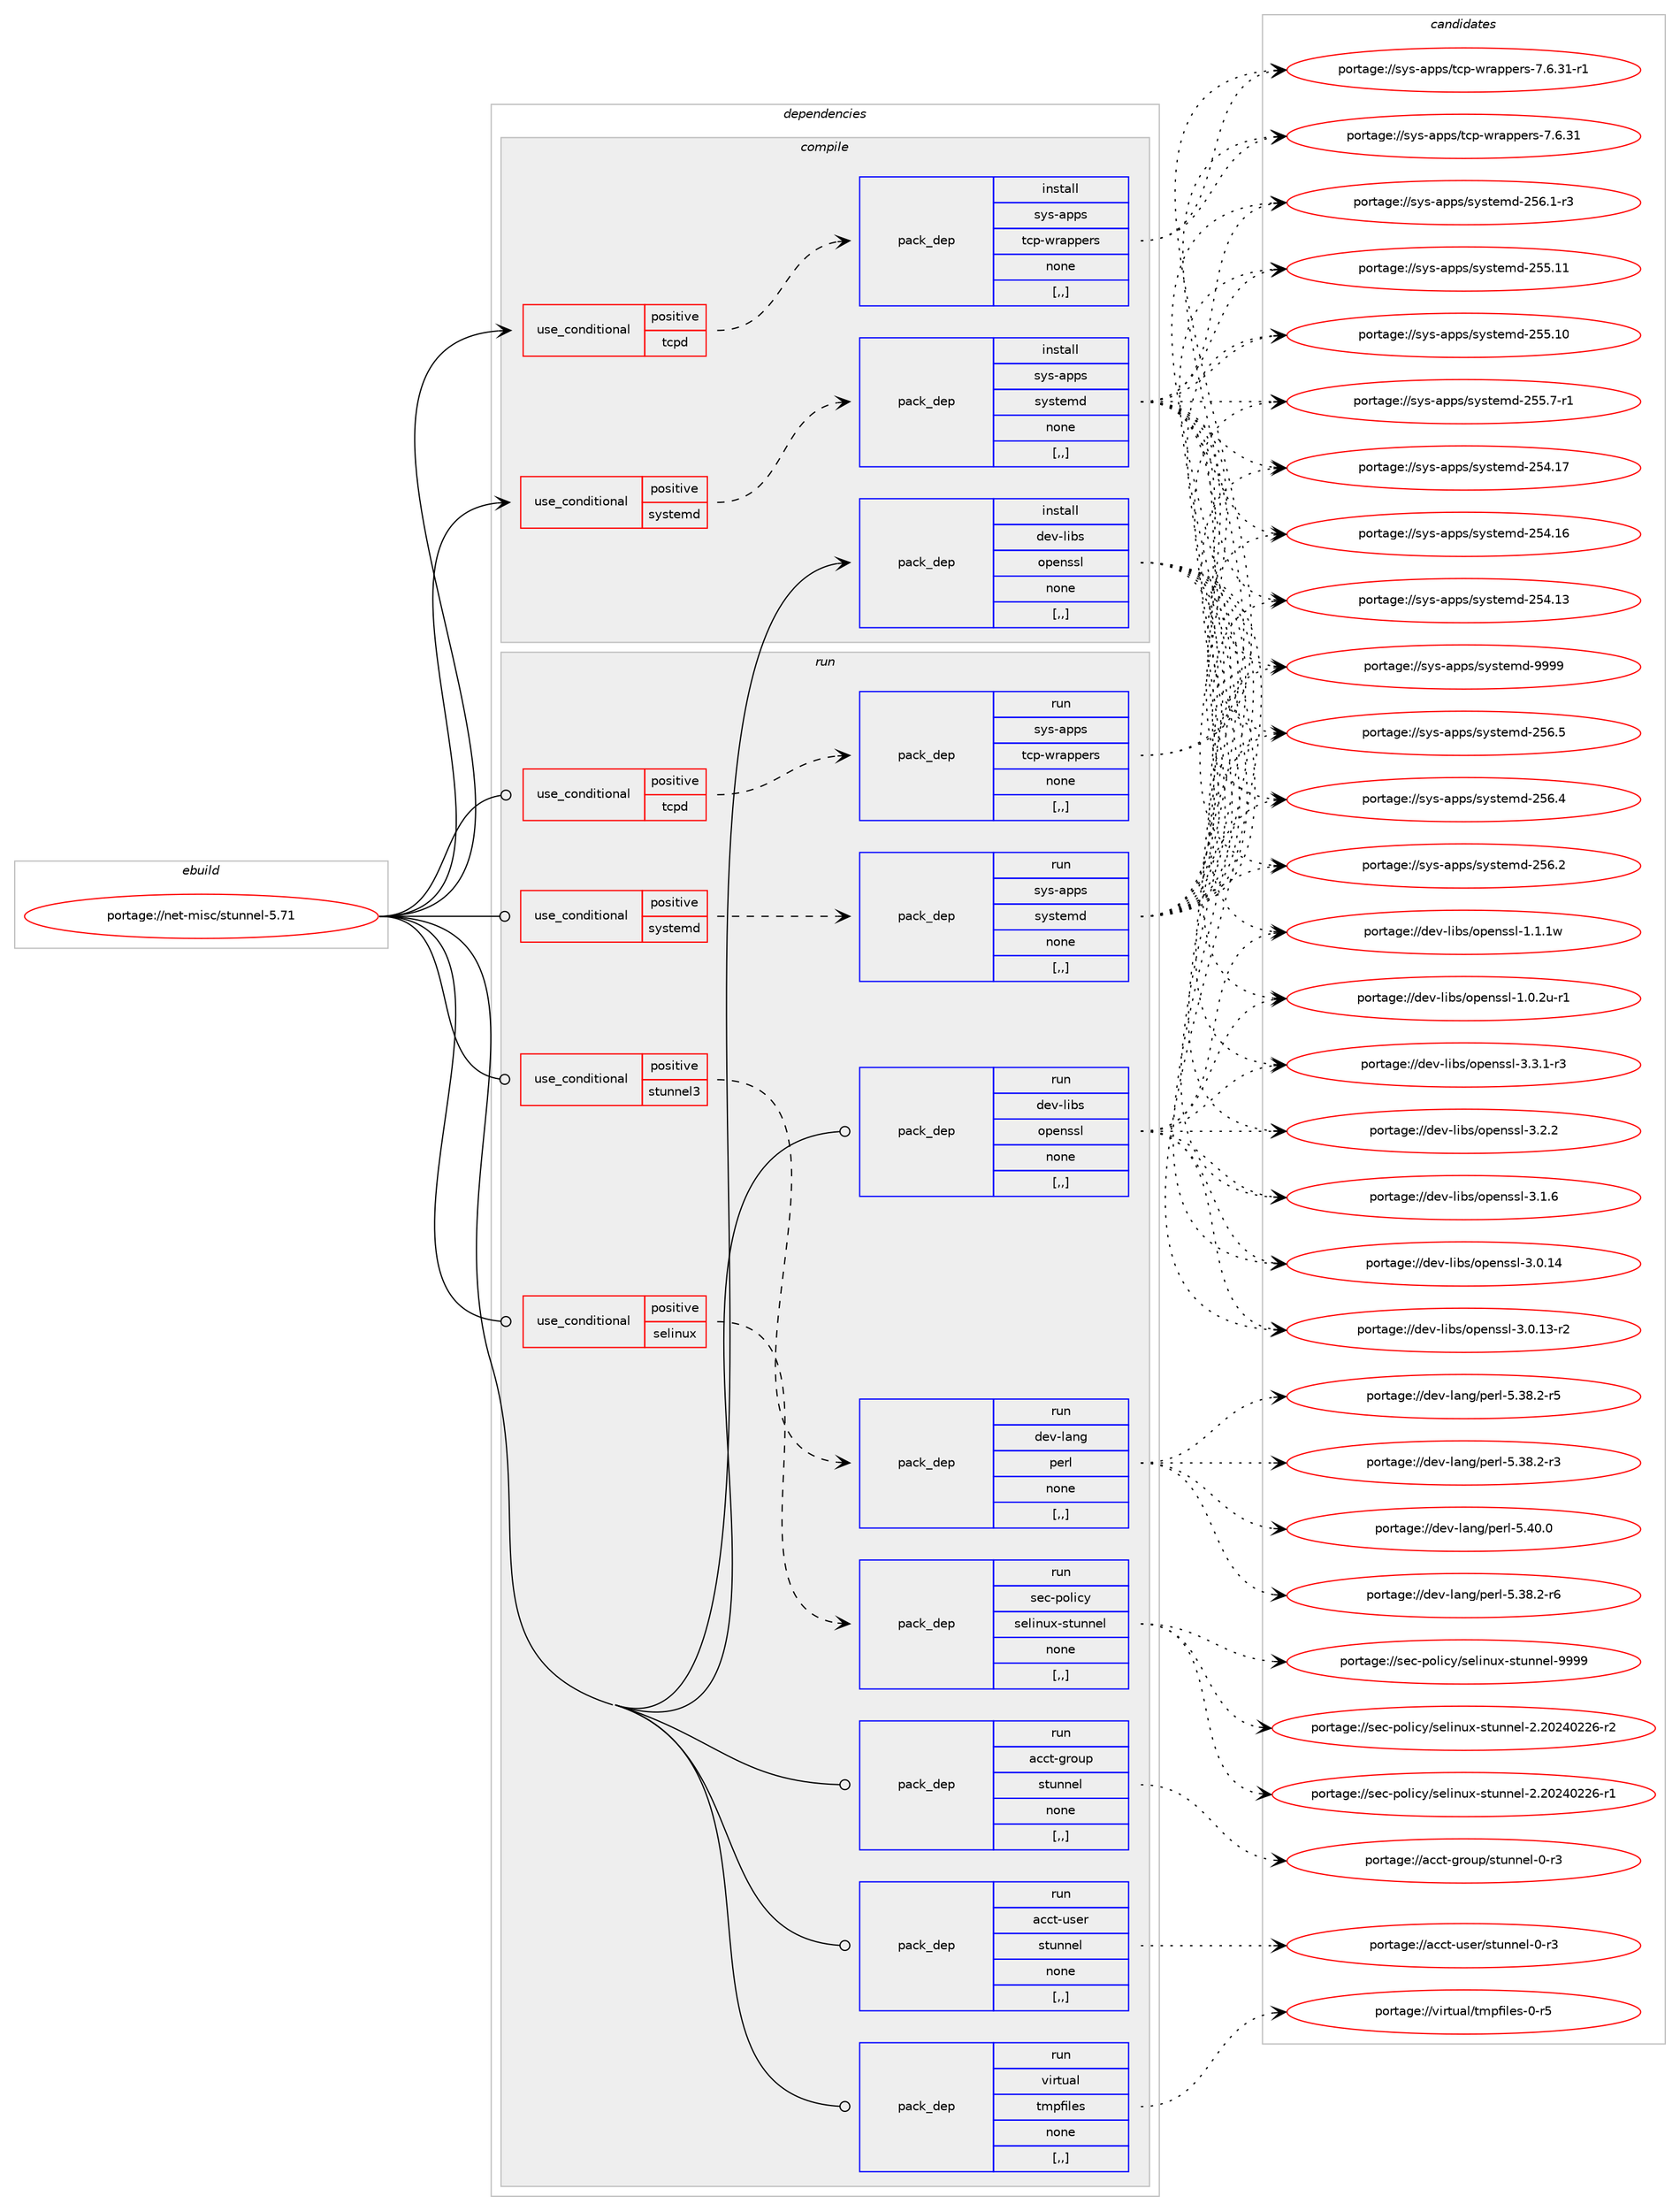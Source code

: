 digraph prolog {

# *************
# Graph options
# *************

newrank=true;
concentrate=true;
compound=true;
graph [rankdir=LR,fontname=Helvetica,fontsize=10,ranksep=1.5];#, ranksep=2.5, nodesep=0.2];
edge  [arrowhead=vee];
node  [fontname=Helvetica,fontsize=10];

# **********
# The ebuild
# **********

subgraph cluster_leftcol {
color=gray;
label=<<i>ebuild</i>>;
id [label="portage://net-misc/stunnel-5.71", color=red, width=4, href="../net-misc/stunnel-5.71.svg"];
}

# ****************
# The dependencies
# ****************

subgraph cluster_midcol {
color=gray;
label=<<i>dependencies</i>>;
subgraph cluster_compile {
fillcolor="#eeeeee";
style=filled;
label=<<i>compile</i>>;
subgraph cond4531 {
dependency11774 [label=<<TABLE BORDER="0" CELLBORDER="1" CELLSPACING="0" CELLPADDING="4"><TR><TD ROWSPAN="3" CELLPADDING="10">use_conditional</TD></TR><TR><TD>positive</TD></TR><TR><TD>systemd</TD></TR></TABLE>>, shape=none, color=red];
subgraph pack7204 {
dependency11775 [label=<<TABLE BORDER="0" CELLBORDER="1" CELLSPACING="0" CELLPADDING="4" WIDTH="220"><TR><TD ROWSPAN="6" CELLPADDING="30">pack_dep</TD></TR><TR><TD WIDTH="110">install</TD></TR><TR><TD>sys-apps</TD></TR><TR><TD>systemd</TD></TR><TR><TD>none</TD></TR><TR><TD>[,,]</TD></TR></TABLE>>, shape=none, color=blue];
}
dependency11774:e -> dependency11775:w [weight=20,style="dashed",arrowhead="vee"];
}
id:e -> dependency11774:w [weight=20,style="solid",arrowhead="vee"];
subgraph cond4532 {
dependency11776 [label=<<TABLE BORDER="0" CELLBORDER="1" CELLSPACING="0" CELLPADDING="4"><TR><TD ROWSPAN="3" CELLPADDING="10">use_conditional</TD></TR><TR><TD>positive</TD></TR><TR><TD>tcpd</TD></TR></TABLE>>, shape=none, color=red];
subgraph pack7205 {
dependency11777 [label=<<TABLE BORDER="0" CELLBORDER="1" CELLSPACING="0" CELLPADDING="4" WIDTH="220"><TR><TD ROWSPAN="6" CELLPADDING="30">pack_dep</TD></TR><TR><TD WIDTH="110">install</TD></TR><TR><TD>sys-apps</TD></TR><TR><TD>tcp-wrappers</TD></TR><TR><TD>none</TD></TR><TR><TD>[,,]</TD></TR></TABLE>>, shape=none, color=blue];
}
dependency11776:e -> dependency11777:w [weight=20,style="dashed",arrowhead="vee"];
}
id:e -> dependency11776:w [weight=20,style="solid",arrowhead="vee"];
subgraph pack7206 {
dependency11778 [label=<<TABLE BORDER="0" CELLBORDER="1" CELLSPACING="0" CELLPADDING="4" WIDTH="220"><TR><TD ROWSPAN="6" CELLPADDING="30">pack_dep</TD></TR><TR><TD WIDTH="110">install</TD></TR><TR><TD>dev-libs</TD></TR><TR><TD>openssl</TD></TR><TR><TD>none</TD></TR><TR><TD>[,,]</TD></TR></TABLE>>, shape=none, color=blue];
}
id:e -> dependency11778:w [weight=20,style="solid",arrowhead="vee"];
}
subgraph cluster_compileandrun {
fillcolor="#eeeeee";
style=filled;
label=<<i>compile and run</i>>;
}
subgraph cluster_run {
fillcolor="#eeeeee";
style=filled;
label=<<i>run</i>>;
subgraph cond4533 {
dependency11779 [label=<<TABLE BORDER="0" CELLBORDER="1" CELLSPACING="0" CELLPADDING="4"><TR><TD ROWSPAN="3" CELLPADDING="10">use_conditional</TD></TR><TR><TD>positive</TD></TR><TR><TD>selinux</TD></TR></TABLE>>, shape=none, color=red];
subgraph pack7207 {
dependency11780 [label=<<TABLE BORDER="0" CELLBORDER="1" CELLSPACING="0" CELLPADDING="4" WIDTH="220"><TR><TD ROWSPAN="6" CELLPADDING="30">pack_dep</TD></TR><TR><TD WIDTH="110">run</TD></TR><TR><TD>sec-policy</TD></TR><TR><TD>selinux-stunnel</TD></TR><TR><TD>none</TD></TR><TR><TD>[,,]</TD></TR></TABLE>>, shape=none, color=blue];
}
dependency11779:e -> dependency11780:w [weight=20,style="dashed",arrowhead="vee"];
}
id:e -> dependency11779:w [weight=20,style="solid",arrowhead="odot"];
subgraph cond4534 {
dependency11781 [label=<<TABLE BORDER="0" CELLBORDER="1" CELLSPACING="0" CELLPADDING="4"><TR><TD ROWSPAN="3" CELLPADDING="10">use_conditional</TD></TR><TR><TD>positive</TD></TR><TR><TD>stunnel3</TD></TR></TABLE>>, shape=none, color=red];
subgraph pack7208 {
dependency11782 [label=<<TABLE BORDER="0" CELLBORDER="1" CELLSPACING="0" CELLPADDING="4" WIDTH="220"><TR><TD ROWSPAN="6" CELLPADDING="30">pack_dep</TD></TR><TR><TD WIDTH="110">run</TD></TR><TR><TD>dev-lang</TD></TR><TR><TD>perl</TD></TR><TR><TD>none</TD></TR><TR><TD>[,,]</TD></TR></TABLE>>, shape=none, color=blue];
}
dependency11781:e -> dependency11782:w [weight=20,style="dashed",arrowhead="vee"];
}
id:e -> dependency11781:w [weight=20,style="solid",arrowhead="odot"];
subgraph cond4535 {
dependency11783 [label=<<TABLE BORDER="0" CELLBORDER="1" CELLSPACING="0" CELLPADDING="4"><TR><TD ROWSPAN="3" CELLPADDING="10">use_conditional</TD></TR><TR><TD>positive</TD></TR><TR><TD>systemd</TD></TR></TABLE>>, shape=none, color=red];
subgraph pack7209 {
dependency11784 [label=<<TABLE BORDER="0" CELLBORDER="1" CELLSPACING="0" CELLPADDING="4" WIDTH="220"><TR><TD ROWSPAN="6" CELLPADDING="30">pack_dep</TD></TR><TR><TD WIDTH="110">run</TD></TR><TR><TD>sys-apps</TD></TR><TR><TD>systemd</TD></TR><TR><TD>none</TD></TR><TR><TD>[,,]</TD></TR></TABLE>>, shape=none, color=blue];
}
dependency11783:e -> dependency11784:w [weight=20,style="dashed",arrowhead="vee"];
}
id:e -> dependency11783:w [weight=20,style="solid",arrowhead="odot"];
subgraph cond4536 {
dependency11785 [label=<<TABLE BORDER="0" CELLBORDER="1" CELLSPACING="0" CELLPADDING="4"><TR><TD ROWSPAN="3" CELLPADDING="10">use_conditional</TD></TR><TR><TD>positive</TD></TR><TR><TD>tcpd</TD></TR></TABLE>>, shape=none, color=red];
subgraph pack7210 {
dependency11786 [label=<<TABLE BORDER="0" CELLBORDER="1" CELLSPACING="0" CELLPADDING="4" WIDTH="220"><TR><TD ROWSPAN="6" CELLPADDING="30">pack_dep</TD></TR><TR><TD WIDTH="110">run</TD></TR><TR><TD>sys-apps</TD></TR><TR><TD>tcp-wrappers</TD></TR><TR><TD>none</TD></TR><TR><TD>[,,]</TD></TR></TABLE>>, shape=none, color=blue];
}
dependency11785:e -> dependency11786:w [weight=20,style="dashed",arrowhead="vee"];
}
id:e -> dependency11785:w [weight=20,style="solid",arrowhead="odot"];
subgraph pack7211 {
dependency11787 [label=<<TABLE BORDER="0" CELLBORDER="1" CELLSPACING="0" CELLPADDING="4" WIDTH="220"><TR><TD ROWSPAN="6" CELLPADDING="30">pack_dep</TD></TR><TR><TD WIDTH="110">run</TD></TR><TR><TD>acct-group</TD></TR><TR><TD>stunnel</TD></TR><TR><TD>none</TD></TR><TR><TD>[,,]</TD></TR></TABLE>>, shape=none, color=blue];
}
id:e -> dependency11787:w [weight=20,style="solid",arrowhead="odot"];
subgraph pack7212 {
dependency11788 [label=<<TABLE BORDER="0" CELLBORDER="1" CELLSPACING="0" CELLPADDING="4" WIDTH="220"><TR><TD ROWSPAN="6" CELLPADDING="30">pack_dep</TD></TR><TR><TD WIDTH="110">run</TD></TR><TR><TD>acct-user</TD></TR><TR><TD>stunnel</TD></TR><TR><TD>none</TD></TR><TR><TD>[,,]</TD></TR></TABLE>>, shape=none, color=blue];
}
id:e -> dependency11788:w [weight=20,style="solid",arrowhead="odot"];
subgraph pack7213 {
dependency11789 [label=<<TABLE BORDER="0" CELLBORDER="1" CELLSPACING="0" CELLPADDING="4" WIDTH="220"><TR><TD ROWSPAN="6" CELLPADDING="30">pack_dep</TD></TR><TR><TD WIDTH="110">run</TD></TR><TR><TD>dev-libs</TD></TR><TR><TD>openssl</TD></TR><TR><TD>none</TD></TR><TR><TD>[,,]</TD></TR></TABLE>>, shape=none, color=blue];
}
id:e -> dependency11789:w [weight=20,style="solid",arrowhead="odot"];
subgraph pack7214 {
dependency11790 [label=<<TABLE BORDER="0" CELLBORDER="1" CELLSPACING="0" CELLPADDING="4" WIDTH="220"><TR><TD ROWSPAN="6" CELLPADDING="30">pack_dep</TD></TR><TR><TD WIDTH="110">run</TD></TR><TR><TD>virtual</TD></TR><TR><TD>tmpfiles</TD></TR><TR><TD>none</TD></TR><TR><TD>[,,]</TD></TR></TABLE>>, shape=none, color=blue];
}
id:e -> dependency11790:w [weight=20,style="solid",arrowhead="odot"];
}
}

# **************
# The candidates
# **************

subgraph cluster_choices {
rank=same;
color=gray;
label=<<i>candidates</i>>;

subgraph choice7204 {
color=black;
nodesep=1;
choice1151211154597112112115471151211151161011091004557575757 [label="portage://sys-apps/systemd-9999", color=red, width=4,href="../sys-apps/systemd-9999.svg"];
choice115121115459711211211547115121115116101109100455053544653 [label="portage://sys-apps/systemd-256.5", color=red, width=4,href="../sys-apps/systemd-256.5.svg"];
choice115121115459711211211547115121115116101109100455053544652 [label="portage://sys-apps/systemd-256.4", color=red, width=4,href="../sys-apps/systemd-256.4.svg"];
choice115121115459711211211547115121115116101109100455053544650 [label="portage://sys-apps/systemd-256.2", color=red, width=4,href="../sys-apps/systemd-256.2.svg"];
choice1151211154597112112115471151211151161011091004550535446494511451 [label="portage://sys-apps/systemd-256.1-r3", color=red, width=4,href="../sys-apps/systemd-256.1-r3.svg"];
choice11512111545971121121154711512111511610110910045505353464949 [label="portage://sys-apps/systemd-255.11", color=red, width=4,href="../sys-apps/systemd-255.11.svg"];
choice11512111545971121121154711512111511610110910045505353464948 [label="portage://sys-apps/systemd-255.10", color=red, width=4,href="../sys-apps/systemd-255.10.svg"];
choice1151211154597112112115471151211151161011091004550535346554511449 [label="portage://sys-apps/systemd-255.7-r1", color=red, width=4,href="../sys-apps/systemd-255.7-r1.svg"];
choice11512111545971121121154711512111511610110910045505352464955 [label="portage://sys-apps/systemd-254.17", color=red, width=4,href="../sys-apps/systemd-254.17.svg"];
choice11512111545971121121154711512111511610110910045505352464954 [label="portage://sys-apps/systemd-254.16", color=red, width=4,href="../sys-apps/systemd-254.16.svg"];
choice11512111545971121121154711512111511610110910045505352464951 [label="portage://sys-apps/systemd-254.13", color=red, width=4,href="../sys-apps/systemd-254.13.svg"];
dependency11775:e -> choice1151211154597112112115471151211151161011091004557575757:w [style=dotted,weight="100"];
dependency11775:e -> choice115121115459711211211547115121115116101109100455053544653:w [style=dotted,weight="100"];
dependency11775:e -> choice115121115459711211211547115121115116101109100455053544652:w [style=dotted,weight="100"];
dependency11775:e -> choice115121115459711211211547115121115116101109100455053544650:w [style=dotted,weight="100"];
dependency11775:e -> choice1151211154597112112115471151211151161011091004550535446494511451:w [style=dotted,weight="100"];
dependency11775:e -> choice11512111545971121121154711512111511610110910045505353464949:w [style=dotted,weight="100"];
dependency11775:e -> choice11512111545971121121154711512111511610110910045505353464948:w [style=dotted,weight="100"];
dependency11775:e -> choice1151211154597112112115471151211151161011091004550535346554511449:w [style=dotted,weight="100"];
dependency11775:e -> choice11512111545971121121154711512111511610110910045505352464955:w [style=dotted,weight="100"];
dependency11775:e -> choice11512111545971121121154711512111511610110910045505352464954:w [style=dotted,weight="100"];
dependency11775:e -> choice11512111545971121121154711512111511610110910045505352464951:w [style=dotted,weight="100"];
}
subgraph choice7205 {
color=black;
nodesep=1;
choice115121115459711211211547116991124511911497112112101114115455546544651494511449 [label="portage://sys-apps/tcp-wrappers-7.6.31-r1", color=red, width=4,href="../sys-apps/tcp-wrappers-7.6.31-r1.svg"];
choice11512111545971121121154711699112451191149711211210111411545554654465149 [label="portage://sys-apps/tcp-wrappers-7.6.31", color=red, width=4,href="../sys-apps/tcp-wrappers-7.6.31.svg"];
dependency11777:e -> choice115121115459711211211547116991124511911497112112101114115455546544651494511449:w [style=dotted,weight="100"];
dependency11777:e -> choice11512111545971121121154711699112451191149711211210111411545554654465149:w [style=dotted,weight="100"];
}
subgraph choice7206 {
color=black;
nodesep=1;
choice1001011184510810598115471111121011101151151084551465146494511451 [label="portage://dev-libs/openssl-3.3.1-r3", color=red, width=4,href="../dev-libs/openssl-3.3.1-r3.svg"];
choice100101118451081059811547111112101110115115108455146504650 [label="portage://dev-libs/openssl-3.2.2", color=red, width=4,href="../dev-libs/openssl-3.2.2.svg"];
choice100101118451081059811547111112101110115115108455146494654 [label="portage://dev-libs/openssl-3.1.6", color=red, width=4,href="../dev-libs/openssl-3.1.6.svg"];
choice10010111845108105981154711111210111011511510845514648464952 [label="portage://dev-libs/openssl-3.0.14", color=red, width=4,href="../dev-libs/openssl-3.0.14.svg"];
choice100101118451081059811547111112101110115115108455146484649514511450 [label="portage://dev-libs/openssl-3.0.13-r2", color=red, width=4,href="../dev-libs/openssl-3.0.13-r2.svg"];
choice100101118451081059811547111112101110115115108454946494649119 [label="portage://dev-libs/openssl-1.1.1w", color=red, width=4,href="../dev-libs/openssl-1.1.1w.svg"];
choice1001011184510810598115471111121011101151151084549464846501174511449 [label="portage://dev-libs/openssl-1.0.2u-r1", color=red, width=4,href="../dev-libs/openssl-1.0.2u-r1.svg"];
dependency11778:e -> choice1001011184510810598115471111121011101151151084551465146494511451:w [style=dotted,weight="100"];
dependency11778:e -> choice100101118451081059811547111112101110115115108455146504650:w [style=dotted,weight="100"];
dependency11778:e -> choice100101118451081059811547111112101110115115108455146494654:w [style=dotted,weight="100"];
dependency11778:e -> choice10010111845108105981154711111210111011511510845514648464952:w [style=dotted,weight="100"];
dependency11778:e -> choice100101118451081059811547111112101110115115108455146484649514511450:w [style=dotted,weight="100"];
dependency11778:e -> choice100101118451081059811547111112101110115115108454946494649119:w [style=dotted,weight="100"];
dependency11778:e -> choice1001011184510810598115471111121011101151151084549464846501174511449:w [style=dotted,weight="100"];
}
subgraph choice7207 {
color=black;
nodesep=1;
choice11510199451121111081059912147115101108105110117120451151161171101101011084557575757 [label="portage://sec-policy/selinux-stunnel-9999", color=red, width=4,href="../sec-policy/selinux-stunnel-9999.svg"];
choice115101994511211110810599121471151011081051101171204511511611711011010110845504650485052485050544511450 [label="portage://sec-policy/selinux-stunnel-2.20240226-r2", color=red, width=4,href="../sec-policy/selinux-stunnel-2.20240226-r2.svg"];
choice115101994511211110810599121471151011081051101171204511511611711011010110845504650485052485050544511449 [label="portage://sec-policy/selinux-stunnel-2.20240226-r1", color=red, width=4,href="../sec-policy/selinux-stunnel-2.20240226-r1.svg"];
dependency11780:e -> choice11510199451121111081059912147115101108105110117120451151161171101101011084557575757:w [style=dotted,weight="100"];
dependency11780:e -> choice115101994511211110810599121471151011081051101171204511511611711011010110845504650485052485050544511450:w [style=dotted,weight="100"];
dependency11780:e -> choice115101994511211110810599121471151011081051101171204511511611711011010110845504650485052485050544511449:w [style=dotted,weight="100"];
}
subgraph choice7208 {
color=black;
nodesep=1;
choice10010111845108971101034711210111410845534652484648 [label="portage://dev-lang/perl-5.40.0", color=red, width=4,href="../dev-lang/perl-5.40.0.svg"];
choice100101118451089711010347112101114108455346515646504511454 [label="portage://dev-lang/perl-5.38.2-r6", color=red, width=4,href="../dev-lang/perl-5.38.2-r6.svg"];
choice100101118451089711010347112101114108455346515646504511453 [label="portage://dev-lang/perl-5.38.2-r5", color=red, width=4,href="../dev-lang/perl-5.38.2-r5.svg"];
choice100101118451089711010347112101114108455346515646504511451 [label="portage://dev-lang/perl-5.38.2-r3", color=red, width=4,href="../dev-lang/perl-5.38.2-r3.svg"];
dependency11782:e -> choice10010111845108971101034711210111410845534652484648:w [style=dotted,weight="100"];
dependency11782:e -> choice100101118451089711010347112101114108455346515646504511454:w [style=dotted,weight="100"];
dependency11782:e -> choice100101118451089711010347112101114108455346515646504511453:w [style=dotted,weight="100"];
dependency11782:e -> choice100101118451089711010347112101114108455346515646504511451:w [style=dotted,weight="100"];
}
subgraph choice7209 {
color=black;
nodesep=1;
choice1151211154597112112115471151211151161011091004557575757 [label="portage://sys-apps/systemd-9999", color=red, width=4,href="../sys-apps/systemd-9999.svg"];
choice115121115459711211211547115121115116101109100455053544653 [label="portage://sys-apps/systemd-256.5", color=red, width=4,href="../sys-apps/systemd-256.5.svg"];
choice115121115459711211211547115121115116101109100455053544652 [label="portage://sys-apps/systemd-256.4", color=red, width=4,href="../sys-apps/systemd-256.4.svg"];
choice115121115459711211211547115121115116101109100455053544650 [label="portage://sys-apps/systemd-256.2", color=red, width=4,href="../sys-apps/systemd-256.2.svg"];
choice1151211154597112112115471151211151161011091004550535446494511451 [label="portage://sys-apps/systemd-256.1-r3", color=red, width=4,href="../sys-apps/systemd-256.1-r3.svg"];
choice11512111545971121121154711512111511610110910045505353464949 [label="portage://sys-apps/systemd-255.11", color=red, width=4,href="../sys-apps/systemd-255.11.svg"];
choice11512111545971121121154711512111511610110910045505353464948 [label="portage://sys-apps/systemd-255.10", color=red, width=4,href="../sys-apps/systemd-255.10.svg"];
choice1151211154597112112115471151211151161011091004550535346554511449 [label="portage://sys-apps/systemd-255.7-r1", color=red, width=4,href="../sys-apps/systemd-255.7-r1.svg"];
choice11512111545971121121154711512111511610110910045505352464955 [label="portage://sys-apps/systemd-254.17", color=red, width=4,href="../sys-apps/systemd-254.17.svg"];
choice11512111545971121121154711512111511610110910045505352464954 [label="portage://sys-apps/systemd-254.16", color=red, width=4,href="../sys-apps/systemd-254.16.svg"];
choice11512111545971121121154711512111511610110910045505352464951 [label="portage://sys-apps/systemd-254.13", color=red, width=4,href="../sys-apps/systemd-254.13.svg"];
dependency11784:e -> choice1151211154597112112115471151211151161011091004557575757:w [style=dotted,weight="100"];
dependency11784:e -> choice115121115459711211211547115121115116101109100455053544653:w [style=dotted,weight="100"];
dependency11784:e -> choice115121115459711211211547115121115116101109100455053544652:w [style=dotted,weight="100"];
dependency11784:e -> choice115121115459711211211547115121115116101109100455053544650:w [style=dotted,weight="100"];
dependency11784:e -> choice1151211154597112112115471151211151161011091004550535446494511451:w [style=dotted,weight="100"];
dependency11784:e -> choice11512111545971121121154711512111511610110910045505353464949:w [style=dotted,weight="100"];
dependency11784:e -> choice11512111545971121121154711512111511610110910045505353464948:w [style=dotted,weight="100"];
dependency11784:e -> choice1151211154597112112115471151211151161011091004550535346554511449:w [style=dotted,weight="100"];
dependency11784:e -> choice11512111545971121121154711512111511610110910045505352464955:w [style=dotted,weight="100"];
dependency11784:e -> choice11512111545971121121154711512111511610110910045505352464954:w [style=dotted,weight="100"];
dependency11784:e -> choice11512111545971121121154711512111511610110910045505352464951:w [style=dotted,weight="100"];
}
subgraph choice7210 {
color=black;
nodesep=1;
choice115121115459711211211547116991124511911497112112101114115455546544651494511449 [label="portage://sys-apps/tcp-wrappers-7.6.31-r1", color=red, width=4,href="../sys-apps/tcp-wrappers-7.6.31-r1.svg"];
choice11512111545971121121154711699112451191149711211210111411545554654465149 [label="portage://sys-apps/tcp-wrappers-7.6.31", color=red, width=4,href="../sys-apps/tcp-wrappers-7.6.31.svg"];
dependency11786:e -> choice115121115459711211211547116991124511911497112112101114115455546544651494511449:w [style=dotted,weight="100"];
dependency11786:e -> choice11512111545971121121154711699112451191149711211210111411545554654465149:w [style=dotted,weight="100"];
}
subgraph choice7211 {
color=black;
nodesep=1;
choice979999116451031141111171124711511611711011010110845484511451 [label="portage://acct-group/stunnel-0-r3", color=red, width=4,href="../acct-group/stunnel-0-r3.svg"];
dependency11787:e -> choice979999116451031141111171124711511611711011010110845484511451:w [style=dotted,weight="100"];
}
subgraph choice7212 {
color=black;
nodesep=1;
choice979999116451171151011144711511611711011010110845484511451 [label="portage://acct-user/stunnel-0-r3", color=red, width=4,href="../acct-user/stunnel-0-r3.svg"];
dependency11788:e -> choice979999116451171151011144711511611711011010110845484511451:w [style=dotted,weight="100"];
}
subgraph choice7213 {
color=black;
nodesep=1;
choice1001011184510810598115471111121011101151151084551465146494511451 [label="portage://dev-libs/openssl-3.3.1-r3", color=red, width=4,href="../dev-libs/openssl-3.3.1-r3.svg"];
choice100101118451081059811547111112101110115115108455146504650 [label="portage://dev-libs/openssl-3.2.2", color=red, width=4,href="../dev-libs/openssl-3.2.2.svg"];
choice100101118451081059811547111112101110115115108455146494654 [label="portage://dev-libs/openssl-3.1.6", color=red, width=4,href="../dev-libs/openssl-3.1.6.svg"];
choice10010111845108105981154711111210111011511510845514648464952 [label="portage://dev-libs/openssl-3.0.14", color=red, width=4,href="../dev-libs/openssl-3.0.14.svg"];
choice100101118451081059811547111112101110115115108455146484649514511450 [label="portage://dev-libs/openssl-3.0.13-r2", color=red, width=4,href="../dev-libs/openssl-3.0.13-r2.svg"];
choice100101118451081059811547111112101110115115108454946494649119 [label="portage://dev-libs/openssl-1.1.1w", color=red, width=4,href="../dev-libs/openssl-1.1.1w.svg"];
choice1001011184510810598115471111121011101151151084549464846501174511449 [label="portage://dev-libs/openssl-1.0.2u-r1", color=red, width=4,href="../dev-libs/openssl-1.0.2u-r1.svg"];
dependency11789:e -> choice1001011184510810598115471111121011101151151084551465146494511451:w [style=dotted,weight="100"];
dependency11789:e -> choice100101118451081059811547111112101110115115108455146504650:w [style=dotted,weight="100"];
dependency11789:e -> choice100101118451081059811547111112101110115115108455146494654:w [style=dotted,weight="100"];
dependency11789:e -> choice10010111845108105981154711111210111011511510845514648464952:w [style=dotted,weight="100"];
dependency11789:e -> choice100101118451081059811547111112101110115115108455146484649514511450:w [style=dotted,weight="100"];
dependency11789:e -> choice100101118451081059811547111112101110115115108454946494649119:w [style=dotted,weight="100"];
dependency11789:e -> choice1001011184510810598115471111121011101151151084549464846501174511449:w [style=dotted,weight="100"];
}
subgraph choice7214 {
color=black;
nodesep=1;
choice118105114116117971084711610911210210510810111545484511453 [label="portage://virtual/tmpfiles-0-r5", color=red, width=4,href="../virtual/tmpfiles-0-r5.svg"];
dependency11790:e -> choice118105114116117971084711610911210210510810111545484511453:w [style=dotted,weight="100"];
}
}

}
